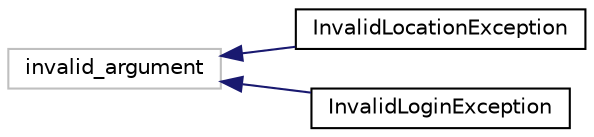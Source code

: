 digraph "Graphical Class Hierarchy"
{
  edge [fontname="Helvetica",fontsize="10",labelfontname="Helvetica",labelfontsize="10"];
  node [fontname="Helvetica",fontsize="10",shape=record];
  rankdir="LR";
  Node7 [label="invalid_argument",height=0.2,width=0.4,color="grey75", fillcolor="white", style="filled"];
  Node7 -> Node0 [dir="back",color="midnightblue",fontsize="10",style="solid",fontname="Helvetica"];
  Node0 [label="InvalidLocationException",height=0.2,width=0.4,color="black", fillcolor="white", style="filled",URL="$classInvalidLocationException.html"];
  Node7 -> Node9 [dir="back",color="midnightblue",fontsize="10",style="solid",fontname="Helvetica"];
  Node9 [label="InvalidLoginException",height=0.2,width=0.4,color="black", fillcolor="white", style="filled",URL="$classInvalidLoginException.html",tooltip="Represents an exception thrown then a bad login is executed. "];
}
